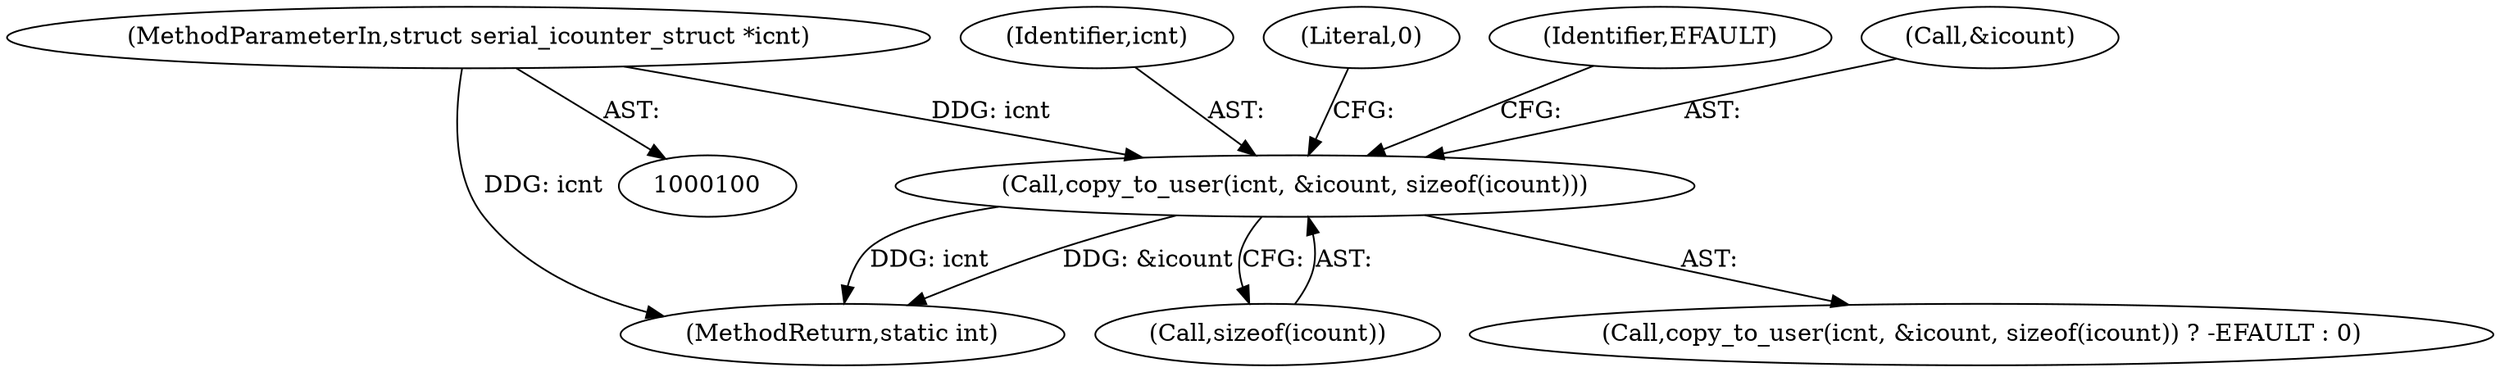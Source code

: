 digraph "0_linux_a8b33654b1e3b0c74d4a1fed041c9aae50b3c427@API" {
"1000210" [label="(Call,copy_to_user(icnt, &icount, sizeof(icount)))"];
"1000102" [label="(MethodParameterIn,struct serial_icounter_struct *icnt)"];
"1000219" [label="(MethodReturn,static int)"];
"1000211" [label="(Identifier,icnt)"];
"1000218" [label="(Literal,0)"];
"1000217" [label="(Identifier,EFAULT)"];
"1000210" [label="(Call,copy_to_user(icnt, &icount, sizeof(icount)))"];
"1000214" [label="(Call,sizeof(icount))"];
"1000102" [label="(MethodParameterIn,struct serial_icounter_struct *icnt)"];
"1000212" [label="(Call,&icount)"];
"1000209" [label="(Call,copy_to_user(icnt, &icount, sizeof(icount)) ? -EFAULT : 0)"];
"1000210" -> "1000209"  [label="AST: "];
"1000210" -> "1000214"  [label="CFG: "];
"1000211" -> "1000210"  [label="AST: "];
"1000212" -> "1000210"  [label="AST: "];
"1000214" -> "1000210"  [label="AST: "];
"1000217" -> "1000210"  [label="CFG: "];
"1000218" -> "1000210"  [label="CFG: "];
"1000210" -> "1000219"  [label="DDG: &icount"];
"1000210" -> "1000219"  [label="DDG: icnt"];
"1000102" -> "1000210"  [label="DDG: icnt"];
"1000102" -> "1000100"  [label="AST: "];
"1000102" -> "1000219"  [label="DDG: icnt"];
}
